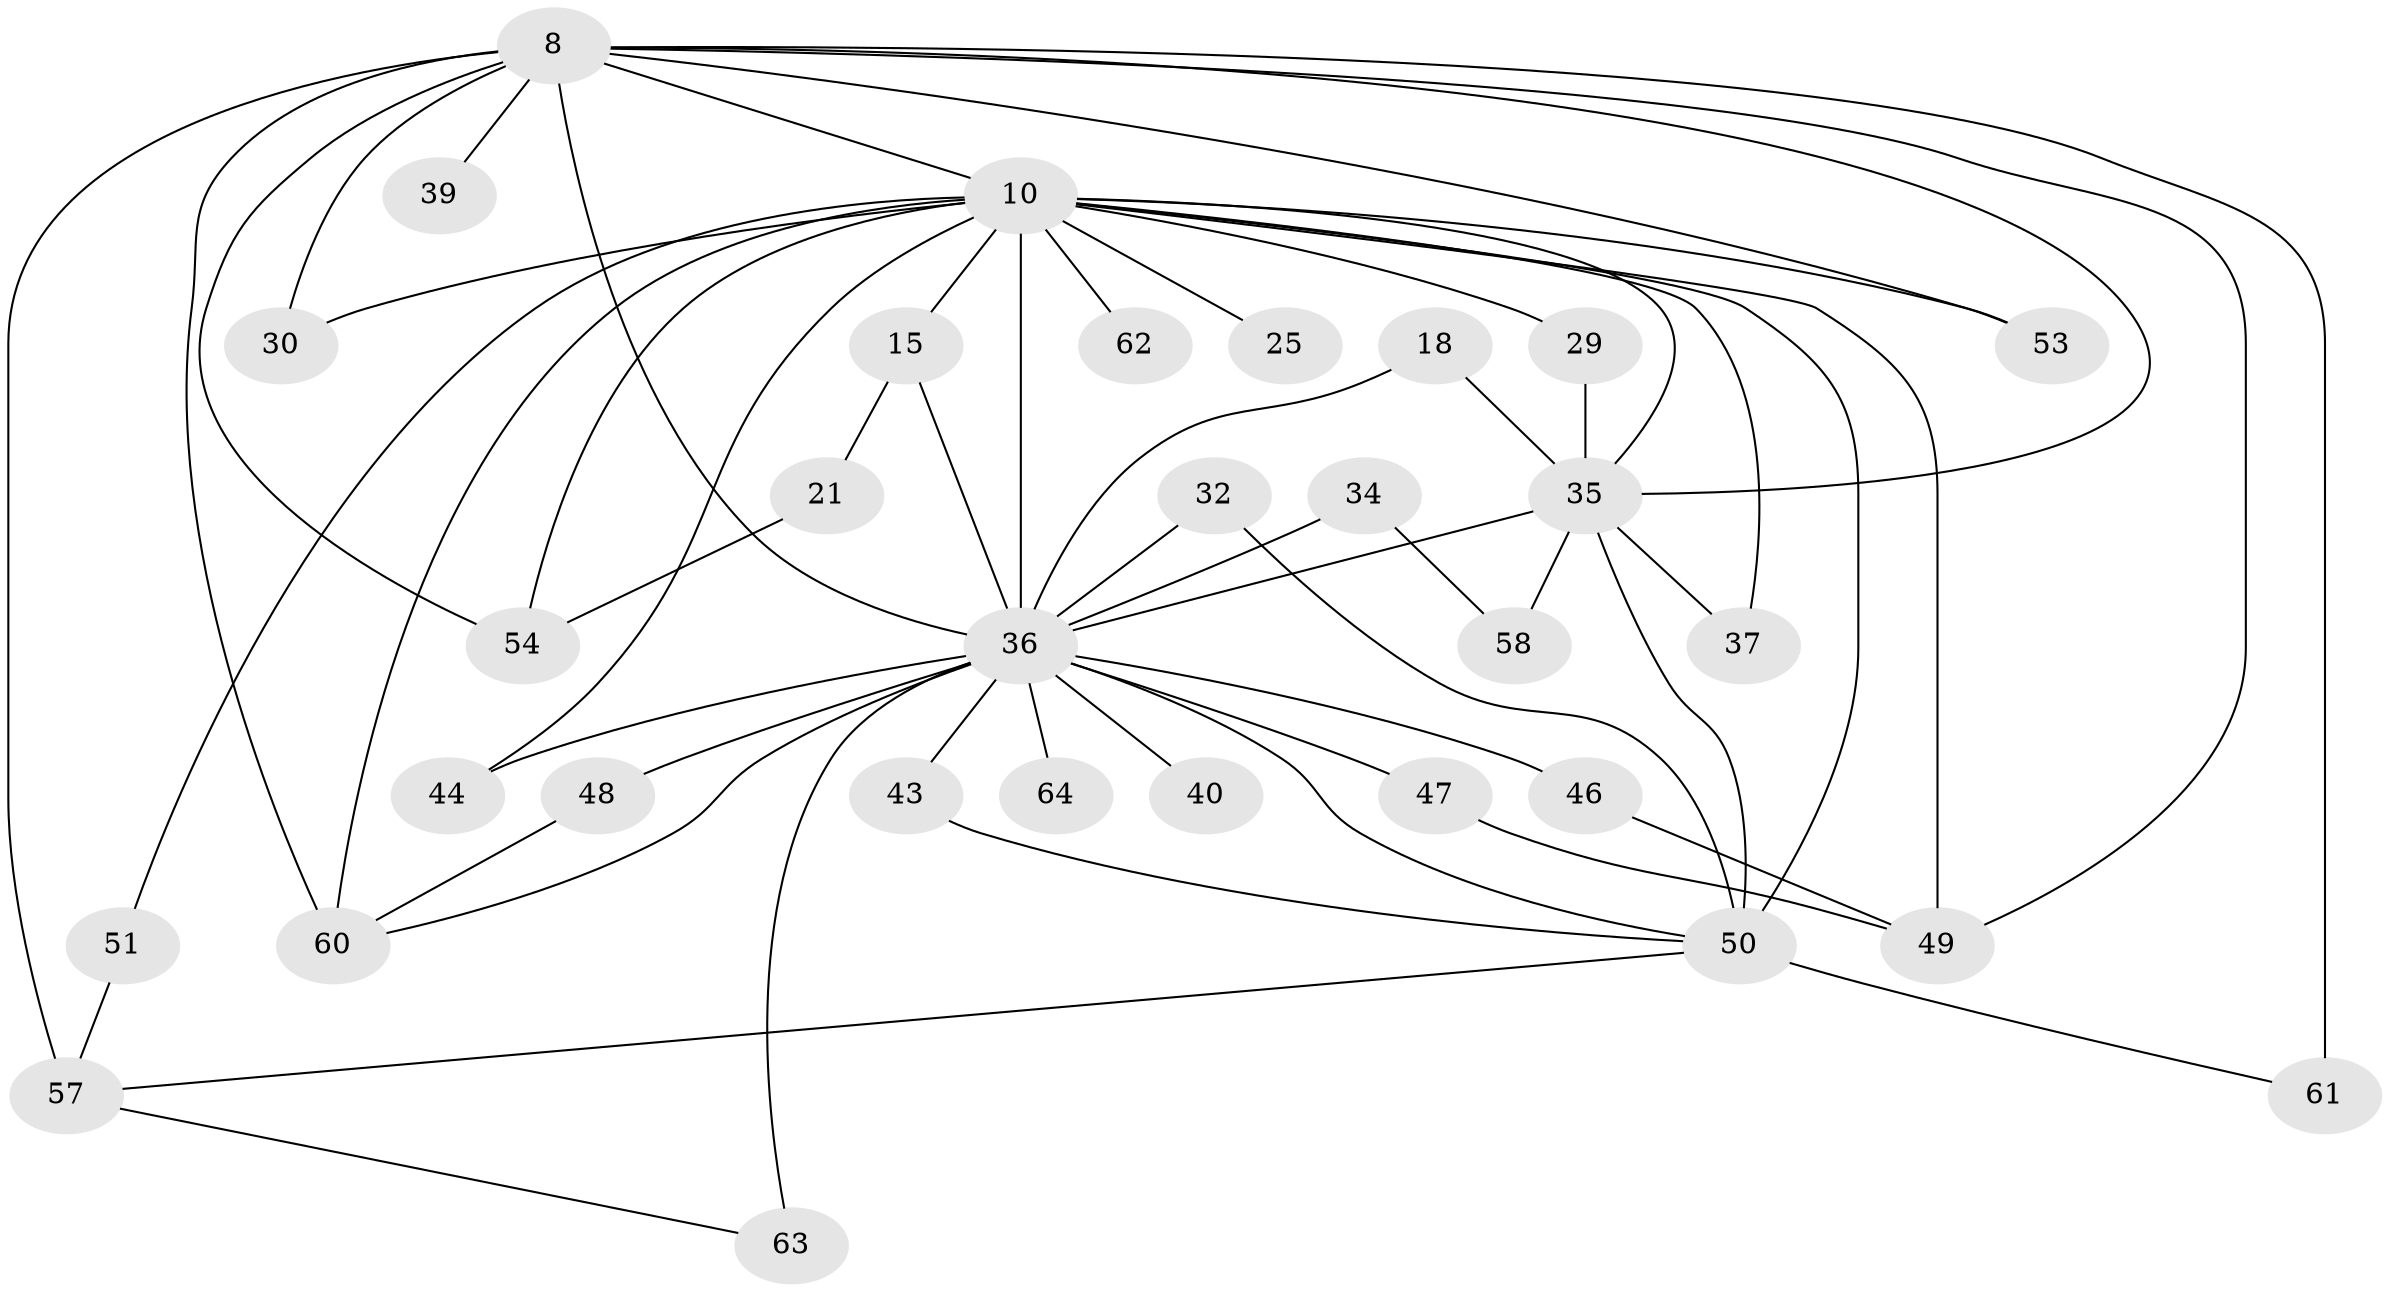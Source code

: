 // original degree distribution, {19: 0.015625, 15: 0.015625, 12: 0.03125, 11: 0.015625, 16: 0.015625, 18: 0.03125, 17: 0.015625, 24: 0.015625, 6: 0.046875, 3: 0.203125, 4: 0.0625, 2: 0.515625, 5: 0.015625}
// Generated by graph-tools (version 1.1) at 2025/49/03/04/25 21:49:56]
// undirected, 32 vertices, 58 edges
graph export_dot {
graph [start="1"]
  node [color=gray90,style=filled];
  8 [super="+6"];
  10 [super="+1"];
  15 [super="+13"];
  18;
  21;
  25;
  29;
  30;
  32;
  34;
  35 [super="+23+5"];
  36 [super="+26+9+4"];
  37;
  39;
  40;
  43;
  44;
  46;
  47;
  48 [super="+33+16"];
  49 [super="+31+42"];
  50 [super="+27+28+14"];
  51;
  53;
  54 [super="+20"];
  57 [super="+38+56"];
  58;
  60 [super="+24+41+45"];
  61 [super="+52"];
  62;
  63 [super="+55+59"];
  64;
  8 -- 10 [weight=4];
  8 -- 30;
  8 -- 36 [weight=9];
  8 -- 39 [weight=2];
  8 -- 53;
  8 -- 61 [weight=2];
  8 -- 54 [weight=2];
  8 -- 57 [weight=3];
  8 -- 49;
  8 -- 60 [weight=2];
  8 -- 35 [weight=4];
  10 -- 15 [weight=2];
  10 -- 25 [weight=2];
  10 -- 29;
  10 -- 30;
  10 -- 37;
  10 -- 53;
  10 -- 60 [weight=3];
  10 -- 62 [weight=2];
  10 -- 44;
  10 -- 49 [weight=4];
  10 -- 50 [weight=3];
  10 -- 51;
  10 -- 54;
  10 -- 36 [weight=9];
  10 -- 35 [weight=5];
  15 -- 21;
  15 -- 36;
  18 -- 35;
  18 -- 36;
  21 -- 54;
  29 -- 35;
  32 -- 50;
  32 -- 36;
  34 -- 58;
  34 -- 36 [weight=2];
  35 -- 36 [weight=9];
  35 -- 37;
  35 -- 58;
  35 -- 50;
  36 -- 64;
  36 -- 40 [weight=2];
  36 -- 43;
  36 -- 44;
  36 -- 48 [weight=4];
  36 -- 63 [weight=3];
  36 -- 46;
  36 -- 47;
  36 -- 50 [weight=2];
  36 -- 60;
  43 -- 50;
  46 -- 49;
  47 -- 49;
  48 -- 60;
  50 -- 57;
  50 -- 61;
  51 -- 57;
  57 -- 63;
}
